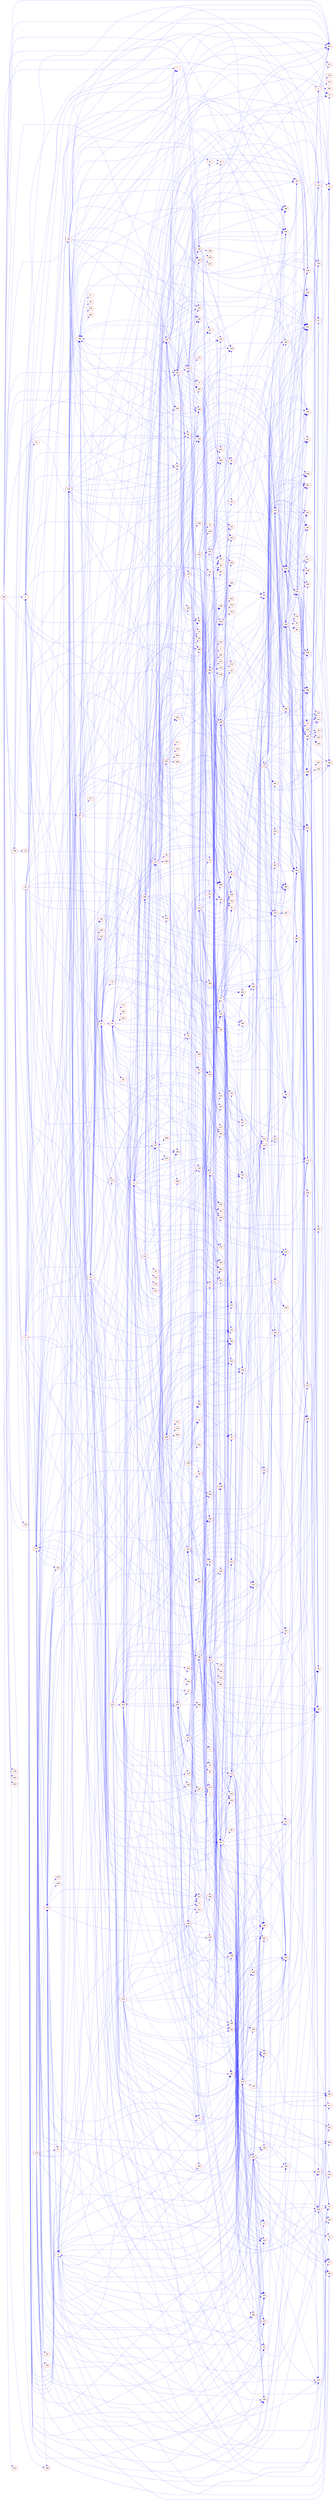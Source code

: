 digraph dumpedGraph {
		node[color=Red,fontname=Courier]
		edge[color=Blue,style=dashed]
		rankdir=LR; //Rank Direction Left to Right
		/*Total Nodes : 65 */
"0"->{"7" "12" "14" "22" "35" "46" "68" "92" "100" "147" "195" "209" "227" "233" "335" "345" "364" "373" "380" "394" "400"}
"2"->{"21" "73" "111" "170" "182" "217" "263" "265" "301" "326"}
"10"->{"13" "68" "87" "137" "157" "203" "280" "342"}
"11"->{"10" "21" "35" "41" "56" "115" "157" "177" "189" "191" "202" "208" "227" "233" "234" "253" "262" "285" "321" "353" "364" "380" "394" "395" "400"}
"19"->{"31" "32" "66" "83" "102" "108" "114" "122" "147" "151" "159" "230" "231" "240" "275" "283" "295" "321" "322" "326" "330" "341" "348" "365" "370"}
"20"->{"1" "21" "32" "54" "63" "67" "79" "91" "111" "149" "155" "157" "177" "191" "211" "220" "229" "260" "313" "317" "322" "337" "341" "372" "395"}
"23"->{"41" "66" "132" "136" "194" "195" "290" "319" "345" "396"}
"31"->{"37" "47" "56" "60" "66" "76" "78" "90" "114" "146" "149" "175" "211" "232" "254" "260" "264" "272" "296" "335" "345" "373" "393" "394" "400"}
"37"->{"31" "32" "66" "83" "102" "108" "114" "122" "147" "151" "159" "230" "231" "240" "275" "283" "295" "321" "322" "326" "330" "341" "348" "365" "370"}
"54"->{"31" "66" "80" "122" "131" "134" "147" "185" "190" "197" "204" "222" "226" "236" "244" "246" "275" "301" "314" "330" "340" "347" "370" "375" "400"}
"56"->{"2" "10" "13" "59" "68" "87" "90" "100" "105" "117" "137" "157" "203" "233" "261" "264" "266" "280" "294" "338" "342" "345" "364" "373" "380"}
"65"->{"7" "39" "73" "86" "119" "123" "146" "165" "181" "189" "193" "195" "197" "198" "245" "293" "301" "346" "347" "351" "365" "376" "385" "389" "396"}
"71"->{"31" "66" "80" "122" "131" "134" "147" "185" "190" "197" "204" "222" "226" "236" "244" "246" "275" "301" "314" "330" "340" "347" "370" "375" "400"}
"72"->{"17" "52" "93" "94" "125" "132" "135" "141" "145" "164" "182" "185" "190" "194" "197" "201" "233" "246" "290" "340" "347" "361" "365" "375"}
"78"->{"22" "47" "56" "60" "68" "114" "175" "194" "209" "227" "232" "233" "254" "260" "262" "264" "267" "296" "335" "345" "364" "373" "393" "394" "400"}
"103"->{"25" "118" "125" "131" "173" "186" "197" "206" "249" "310" "338" "339" "345" "372" "377" "387" "388"}
"113"->{"1" "21" "34" "35" "46" "48" "139" "141" "152" "153" "201" "206" "218" "244" "294" "300" "322" "342" "343" "348" "350" "367" "383" "389" "399"}
"122"->{"31" "66" "83" "93" "108" "131" "135" "147" "159" "185" "190" "197" "201" "226" "246" "275" "295" "314" "330" "340" "347" "365" "370" "375" "396"}
"145"->{"15" "23" "161" "187" "216" "278" "281" "322" "350" "373"}
"147"->{"52" "77" "93" "132" "135" "141" "164" "185" "190" "194" "197" "205" "215" "225" "231" "233" "246" "290" "301" "337" "350" "365" "369" "377" "389"}
"148"->{"0" "7" "38" "46" "89" "149" "171" "179" "360" "392"}
"149"->{"7" "39" "73" "86" "119" "123" "146" "165" "181" "189" "193" "195" "197" "198" "245" "293" "301" "346" "347" "351" "365" "376" "385" "389" "396"}
"166"->{"22" "24" "29" "38" "67" "69" "137" "142" "320" "335"}
"168"->{"0" "7" "20" "38" "46" "65" "89" "119" "126" "148" "149" "165" "179" "181" "209" "259" "292" "298" "301" "324" "346" "365" "373" "392" "396"}
"173"->{"3" "6" "17" "46" "75" "78" "85" "125" "169" "186" "197" "206" "234" "246" "267" "274" "284" "314" "338" "341" "345" "361" "378" "387" "388"}
"174"->{"15" "23" "58" "82" "136" "161" "166" "167" "169" "187" "201" "216" "230" "278" "281" "300" "309" "322" "326" "336" "345" "350" "373" "377" "391"}
"177"->{"21" "28" "32" "38" "54" "67" "73" "149" "194" "206" "220" "228" "229" "238" "303" "313" "315" "322" "384" "399"}
"178"->{"52" "64" "70" "101" "245" "264" "280" "318" "327" "331"}
"181"->{"11" "34" "39" "51" "72" "82" "89" "101" "108" "123" "152" "153" "178" "184" "195" "198" "211" "245" "293" "301" "376" "383" "385" "396" "400"}
"186"->{"3" "6" "11" "47" "56" "75" "78" "80" "85" "114" "155" "158" "211" "232" "233" "234" "246" "262" "267" "278" "282" "314" "334" "354" "394"}
"192"->{"21" "35" "48" "53" "59" "94" "102" "114" "152" "218" "220" "230" "242" "274" "304" "311" "314" "322" "326" "336" "343" "348" "367" "383" "392"}
"194"->{"13" "57" "70" "72" "77" "93" "147" "150" "160" "161" "205" "214" "225" "231" "238" "239" "256" "299" "337" "369" "377" "379" "389"}
"195"->{"4" "30" "54" "100" "153" "276" "280" "305" "343" "353"}
"208"->{"10" "21" "22" "56" "67" "100" "115" "122" "150" "177" "197" "198" "227" "233" "262" "264" "321" "322" "335" "353" "364" "373" "380" "394" "400"}
"218"->{"31" "32" "66" "83" "102" "108" "114" "122" "147" "151" "159" "230" "231" "240" "275" "283" "295" "321" "322" "326" "330" "341" "348" "365" "370"}
"225"->{"17" "52" "72" "93" "94" "125" "132" "135" "141" "145" "164" "182" "185" "190" "194" "197" "201" "233" "246" "290" "340" "347" "361" "365" "375"}
"227"->{"81" "91" "147" "189" "202" "313" "366" "368" "390" "395"}
"240"->{"15" "38" "58" "62" "82" "100" "106" "114" "136" "166" "167" "169" "201" "220" "230" "248" "269" "300" "309" "321" "322" "326" "336" "377" "391"}
"243"->{"11" "16" "24" "38" "41" "67" "80" "94" "114" "155" "158" "163" "233" "246" "262" "267" "278" "282" "285" "287" "311" "334" "337" "353" "354"}
"256"->{"13" "72" "77" "87" "93" "147" "160" "215" "225" "231" "238" "301" "337" "347" "350" "369" "377" "379" "389"}
"261"->{"22" "38" "60" "61" "86" "162" "229" "288" "302" "308"}
"264"->{"52" "64" "73" "110" "146" "174" "260" "332" "363" "374"}
"267"->{"11" "24" "35" "38" "41" "47" "80" "88" "94" "114" "155" "157" "158" "163" "207" "246" "253" "265" "278" "285" "334" "340" "353" "354" "370"}
"278"->{"100" "157" "197" "209" "253" "264" "352" "380" "385" "389"}
"279"->{"10" "12" "13" "21" "45" "57" "69" "119" "125" "185" "194" "197" "218" "225" "256" "267" "272" "283" "295" "298" "323" "347" "362" "365" "392"}
"295"->{"72" "93" "125" "128" "131" "135" "164" "185" "190" "194" "197" "201" "225" "226" "228" "246" "314" "330" "340" "347" "365" "369" "375" "385" "396"}
"309"->{"2" "69" "106" "107" "131" "132" "157" "234" "316" "395"}
"315"->{"38" "41" "47" "60" "94" "130" "144" "150" "152" "155" "157" "163" "207" "219" "253" "265" "267" "327" "334" "340" "353" "354" "370" "382" "392"}
"323"->{"22" "24" "29" "38" "67" "69" "137" "142" "320" "335"}
"325"->{"26" "46" "86" "89" "110" "175" "184" "190" "198" "227" "251" "255" "300" "312" "331" "351" "360" "388" "393"}
"326"->{"0" "38" "39" "44" "58" "62" "82" "98" "100" "106" "114" "136" "166" "167" "176" "230" "240" "248" "269" "283" "300" "336" "365" "377" "391"}
"338"->{"3" "11" "24" "35" "46" "47" "80" "114" "155" "157" "158" "163" "169" "207" "246" "267" "274" "278" "284" "334" "341" "354" "361" "370" "378"}
"340"->{"7" "39" "73" "86" "119" "123" "146" "165" "181" "189" "193" "195" "197" "198" "245" "293" "301" "346" "347" "351" "365" "376" "385" "389" "396"}
"343"->{"21" "35" "48" "81" "102" "114" "139" "152" "153" "201" "218" "220" "230" "240" "242" "250" "300" "322" "348" "367" "383" "389" "391" "392" "399"}
"346"->{"92" "100" "102" "109" "197" "322" "329" "357" "379" "390"}
"354"->{"0" "38" "39" "44" "58" "62" "82" "98" "100" "106" "114" "136" "166" "167" "176" "230" "240" "248" "269" "283" "300" "336" "365" "377" "391"}
"358"->{"12" "77" "78" "119" "157" "201" "238" "314" "360" "397"}
"368"->{"11" "24" "35" "37" "40" "46" "47" "140" "157" "158" "169" "200" "246" "256" "267" "284" "288" "301" "309" "334" "338" "361" "370" "378" "392"}
"372"->{"1" "16" "24" "63" "79" "94" "106" "113" "115" "116" "141" "152" "155" "191" "206" "218" "238" "244" "265" "337" "341" "350" "383" "384" "395"}
"373"->{"15" "38" "58" "62" "82" "100" "106" "114" "136" "166" "167" "169" "201" "220" "230" "248" "269" "300" "309" "321" "322" "326" "336" "377" "391"}
"376"->{"39" "51" "81" "86" "119" "123" "146" "152" "153" "165" "172" "195" "198" "211" "234" "245" "284" "293" "301" "346" "383" "385" "389" "396" "400"}
"378"->{"25" "118" "125" "131" "173" "186" "197" "206" "249" "310" "338" "339" "345" "372" "377" "387" "388"}
"390"->{"5" "17" "35" "38" "52" "91" "101" "104" "124" "141" "143" "145" "156" "182" "195" "207" "214" "236" "237" "238" "287" "290" "291" "365" "385"}
"395"->{"16" "24" "63" "94" "106" "116" "164" "191" "195" "384"}
"399"->{"15" "21" "35" "58" "69" "81" "102" "106" "114" "159" "166" "201" "220" "230" "237" "240" "242" "250" "254" "281" "300" "319" "348" "391" "392"}
}